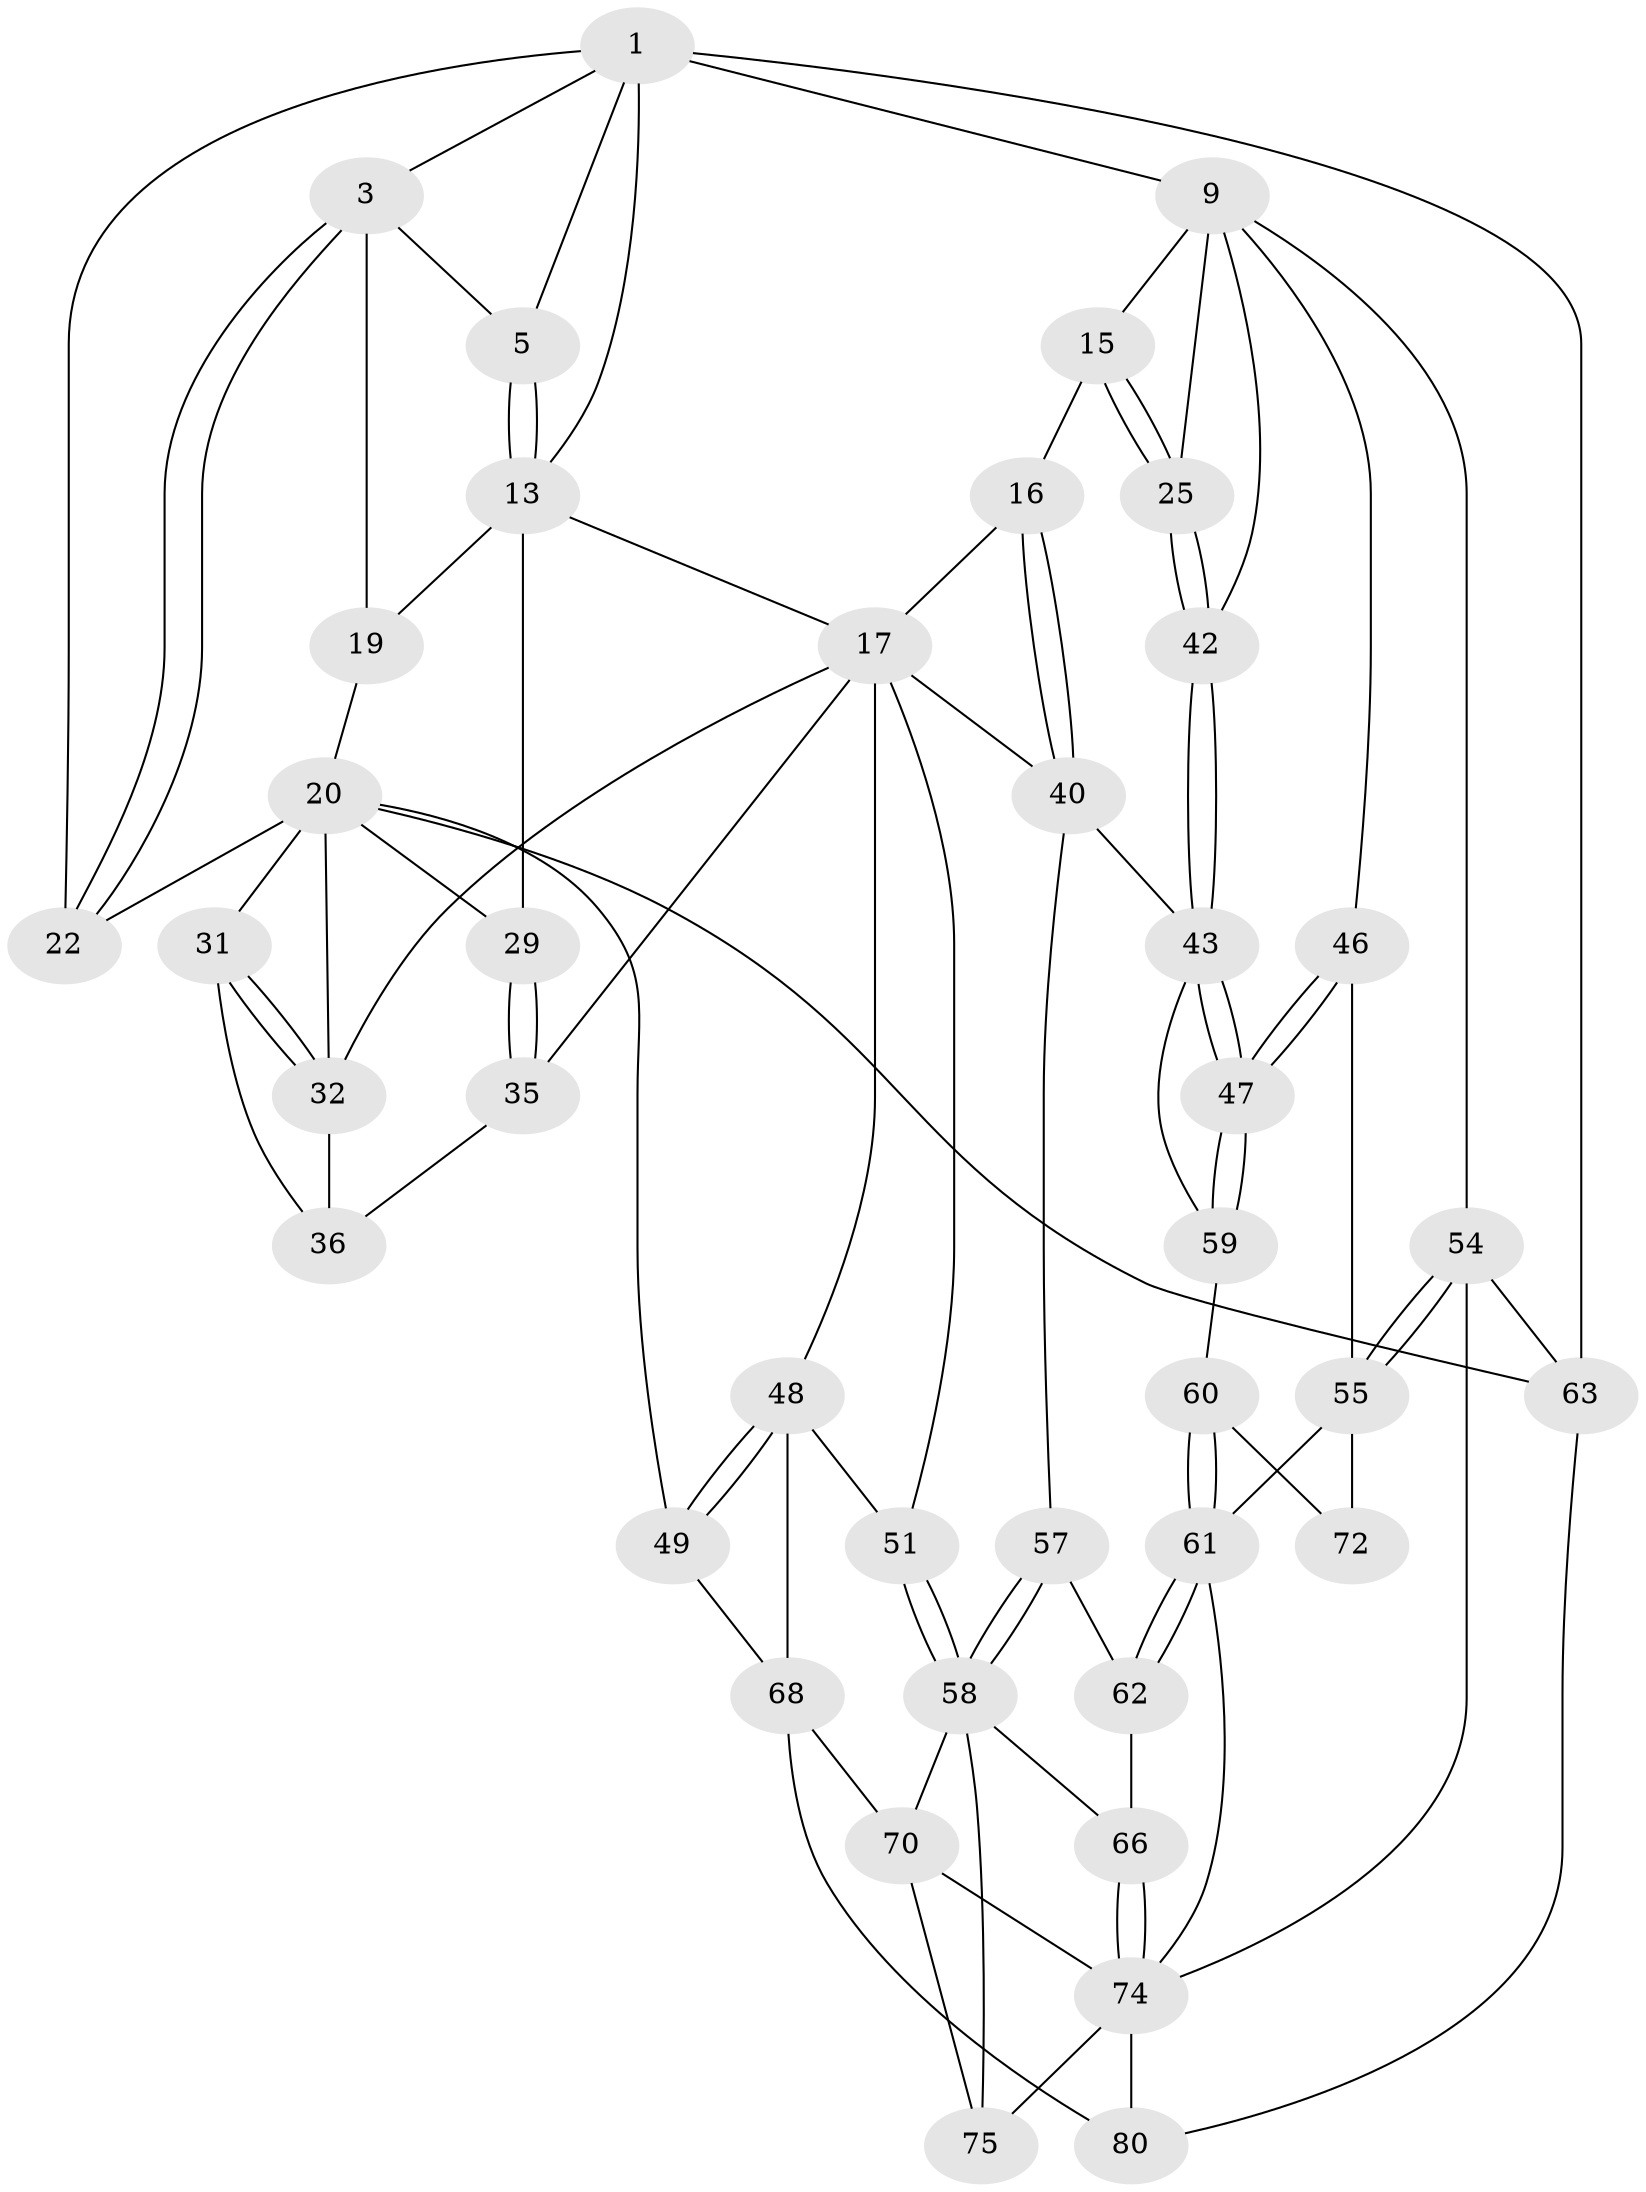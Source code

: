 // original degree distribution, {3: 0.036585365853658534, 5: 0.45121951219512196, 4: 0.25609756097560976, 6: 0.25609756097560976}
// Generated by graph-tools (version 1.1) at 2025/28/03/15/25 16:28:11]
// undirected, 41 vertices, 95 edges
graph export_dot {
graph [start="1"]
  node [color=gray90,style=filled];
  1 [pos="+0.2674465838258974+0",super="+7+2"];
  3 [pos="+0.08596301928999135+0.0817539817682985",super="+4"];
  5 [pos="+0.21800540790831763+0.09693220746214354",super="+6"];
  9 [pos="+0.7730321135197558+0",super="+14+10"];
  13 [pos="+0.42829791017244234+0.15375670784135204",super="+18"];
  15 [pos="+0.6387173066368494+0.30286060547478794"];
  16 [pos="+0.6112353964630408+0.316053943047804"];
  17 [pos="+0.4585863558680253+0.2833325751133152",super="+34"];
  19 [pos="+0.2002538440987078+0.20011479635947146"];
  20 [pos="+0.13161058970009498+0.2536050536617723",super="+30+21"];
  22 [pos="+0+0.3507096019848287"];
  25 [pos="+0.7887272233883413+0.4001004363541928",super="+26"];
  29 [pos="+0.256253769908428+0.37946782583419725"];
  31 [pos="+0.19237980361184304+0.39484330462439415"];
  32 [pos="+0+0.470398930412809",super="+37"];
  35 [pos="+0.2548007211371807+0.38667447677461103"];
  36 [pos="+0.23355787807612174+0.40066595772595487"];
  40 [pos="+0.5673003665289649+0.5404531940846865",super="+45"];
  42 [pos="+0.8487678428670091+0.4912091878667372"];
  43 [pos="+0.8445889774417877+0.5304396329853103",super="+44"];
  46 [pos="+1+0.635474973994285"];
  47 [pos="+1+0.635399831912888"];
  48 [pos="+0.19313433184227538+0.7068617969632929",super="+53"];
  49 [pos="+0.04309455935482741+0.7272853428859098"];
  51 [pos="+0.40028986423548235+0.6813241606955421",super="+52"];
  54 [pos="+1+1"];
  55 [pos="+1+1",super="+56+79"];
  57 [pos="+0.6199434077816728+0.7144757381360569"];
  58 [pos="+0.532834274851557+0.7587127844102393",super="+64"];
  59 [pos="+0.8493626904419695+0.6808567728696947"];
  60 [pos="+0.8310724439989327+0.7330715224888923"];
  61 [pos="+0.7782426210892005+0.8031377375032026",super="+73"];
  62 [pos="+0.6257711638609788+0.7180228299399151"];
  63 [pos="+0+1"];
  66 [pos="+0.586739681927751+0.8734502533362418"];
  68 [pos="+0.25600744773047746+0.8040124234975372",super="+71+69"];
  70 [pos="+0.3900618178964965+0.8751891444345855",super="+76"];
  72 [pos="+1+0.7963705210562482"];
  74 [pos="+0.7776908786963685+0.9145263899089174",super="+77"];
  75 [pos="+0.5303124396280406+0.8926521779191645"];
  80 [pos="+0.22523578093860136+1",super="+82"];
  1 -- 13;
  1 -- 9 [weight=2];
  1 -- 5;
  1 -- 3;
  1 -- 22;
  1 -- 63;
  3 -- 22;
  3 -- 22;
  3 -- 19;
  3 -- 5;
  5 -- 13;
  5 -- 13;
  9 -- 15;
  9 -- 54;
  9 -- 25;
  9 -- 42;
  9 -- 46;
  13 -- 17;
  13 -- 29;
  13 -- 19;
  15 -- 16;
  15 -- 25;
  15 -- 25;
  16 -- 17;
  16 -- 40;
  16 -- 40;
  17 -- 48;
  17 -- 35;
  17 -- 51;
  17 -- 40;
  17 -- 32;
  19 -- 20;
  20 -- 29;
  20 -- 31;
  20 -- 32;
  20 -- 49;
  20 -- 22;
  20 -- 63;
  25 -- 42;
  25 -- 42;
  29 -- 35;
  29 -- 35;
  31 -- 32;
  31 -- 32;
  31 -- 36;
  32 -- 36;
  35 -- 36;
  40 -- 57;
  40 -- 43;
  42 -- 43;
  42 -- 43;
  43 -- 47;
  43 -- 47;
  43 -- 59;
  46 -- 47;
  46 -- 47;
  46 -- 55;
  47 -- 59;
  47 -- 59;
  48 -- 49;
  48 -- 49;
  48 -- 68;
  48 -- 51;
  49 -- 68;
  51 -- 58 [weight=2];
  51 -- 58;
  54 -- 55;
  54 -- 55;
  54 -- 63;
  54 -- 74;
  55 -- 72 [weight=2];
  55 -- 61;
  57 -- 58;
  57 -- 58;
  57 -- 62;
  58 -- 66;
  58 -- 70;
  58 -- 75;
  59 -- 60;
  60 -- 61;
  60 -- 61;
  60 -- 72;
  61 -- 62;
  61 -- 62;
  61 -- 74;
  62 -- 66;
  63 -- 80;
  66 -- 74;
  66 -- 74;
  68 -- 80 [weight=2];
  68 -- 70;
  70 -- 75;
  70 -- 74;
  74 -- 80;
  74 -- 75;
}

